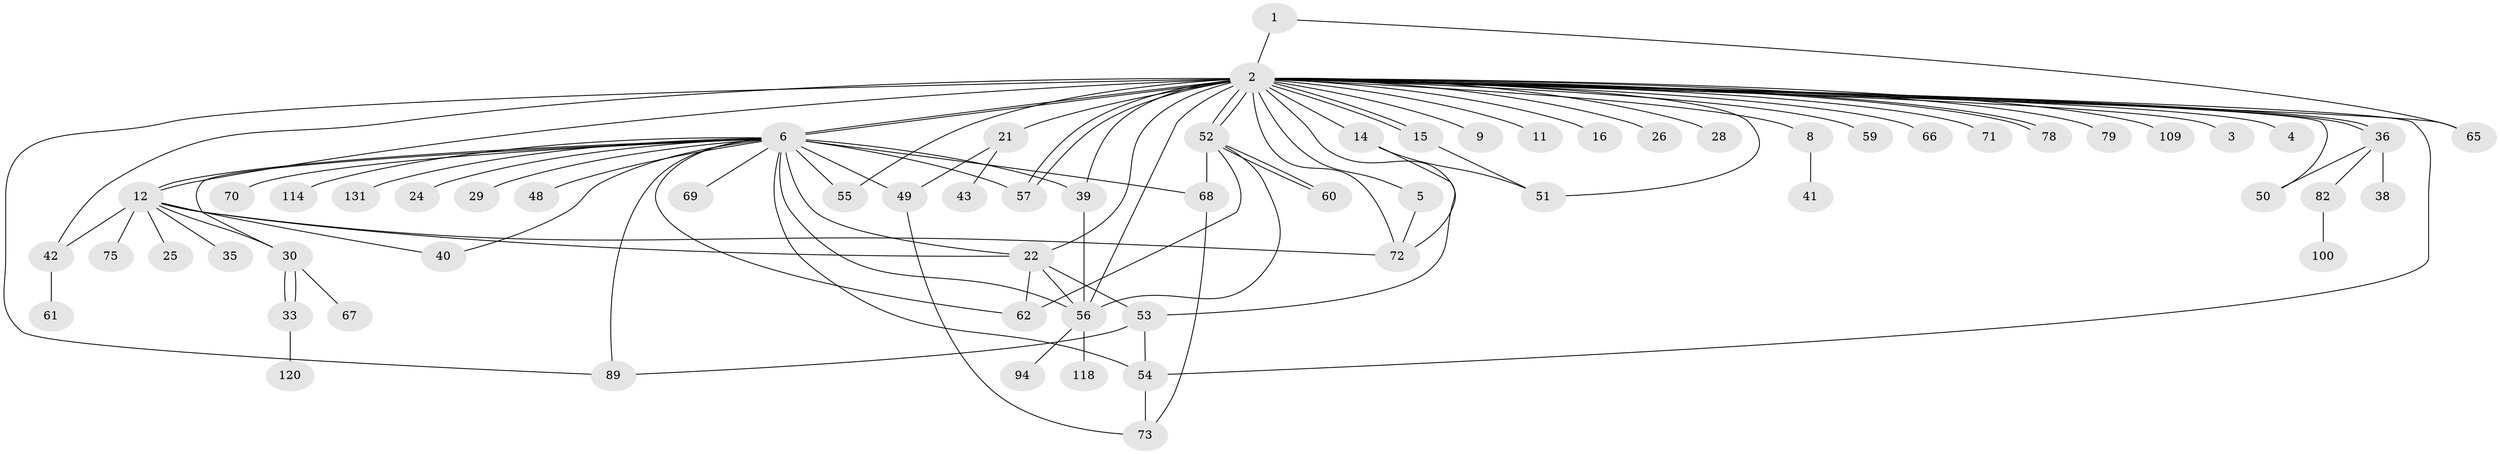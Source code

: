 // original degree distribution, {2: 0.20610687022900764, 61: 0.007633587786259542, 1: 0.4351145038167939, 18: 0.007633587786259542, 6: 0.022900763358778626, 3: 0.09923664122137404, 12: 0.007633587786259542, 5: 0.061068702290076333, 4: 0.09923664122137404, 8: 0.015267175572519083, 9: 0.015267175572519083, 7: 0.022900763358778626}
// Generated by graph-tools (version 1.1) at 2025/14/03/09/25 04:14:30]
// undirected, 65 vertices, 103 edges
graph export_dot {
graph [start="1"]
  node [color=gray90,style=filled];
  1;
  2 [super="+17+63+31+19"];
  3;
  4;
  5 [super="+13"];
  6 [super="+7+108+95+10+23+76+64+47+37+80"];
  8 [super="+20"];
  9 [super="+32"];
  11;
  12 [super="+46+119+98+18"];
  14 [super="+34"];
  15 [super="+58"];
  16;
  21 [super="+45+117"];
  22 [super="+83+102"];
  24;
  25;
  26;
  28;
  29;
  30 [super="+77+105+99+44"];
  33 [super="+101"];
  35;
  36 [super="+129+84"];
  38;
  39 [super="+87"];
  40;
  41;
  42;
  43;
  48;
  49;
  50;
  51 [super="+74"];
  52 [super="+115"];
  53;
  54;
  55;
  56;
  57;
  59;
  60;
  61;
  62;
  65;
  66;
  67;
  68;
  69;
  70;
  71;
  72 [super="+121"];
  73 [super="+96"];
  75;
  78;
  79;
  82;
  89 [super="+110+125"];
  94;
  100;
  109;
  114;
  118;
  120;
  131;
  1 -- 2;
  1 -- 65;
  2 -- 3;
  2 -- 4;
  2 -- 5;
  2 -- 6 [weight=7];
  2 -- 6;
  2 -- 8;
  2 -- 9;
  2 -- 11;
  2 -- 12 [weight=3];
  2 -- 14;
  2 -- 15;
  2 -- 15;
  2 -- 16;
  2 -- 21 [weight=3];
  2 -- 22 [weight=2];
  2 -- 28;
  2 -- 36;
  2 -- 36;
  2 -- 42;
  2 -- 50;
  2 -- 52;
  2 -- 52;
  2 -- 53;
  2 -- 54;
  2 -- 55;
  2 -- 56;
  2 -- 57;
  2 -- 57;
  2 -- 59;
  2 -- 65;
  2 -- 66;
  2 -- 71;
  2 -- 72 [weight=2];
  2 -- 78;
  2 -- 78;
  2 -- 79;
  2 -- 109;
  2 -- 89;
  2 -- 39 [weight=4];
  2 -- 51;
  2 -- 26;
  5 -- 72;
  6 -- 30 [weight=3];
  6 -- 40;
  6 -- 12 [weight=2];
  6 -- 48;
  6 -- 114;
  6 -- 131;
  6 -- 22 [weight=2];
  6 -- 57 [weight=3];
  6 -- 69;
  6 -- 70;
  6 -- 49;
  6 -- 56;
  6 -- 29;
  6 -- 39;
  6 -- 68;
  6 -- 55;
  6 -- 24;
  6 -- 89;
  6 -- 54;
  6 -- 62;
  8 -- 41;
  12 -- 22;
  12 -- 42 [weight=2];
  12 -- 40;
  12 -- 72;
  12 -- 35;
  12 -- 25;
  12 -- 75;
  12 -- 30;
  14 -- 51;
  14 -- 72 [weight=2];
  15 -- 51;
  21 -- 43;
  21 -- 49;
  22 -- 53;
  22 -- 62;
  22 -- 56;
  30 -- 33;
  30 -- 33;
  30 -- 67;
  33 -- 120;
  36 -- 38;
  36 -- 50;
  36 -- 82;
  39 -- 56;
  42 -- 61;
  49 -- 73;
  52 -- 60;
  52 -- 60;
  52 -- 62;
  52 -- 68;
  52 -- 56;
  53 -- 54;
  53 -- 89;
  54 -- 73;
  56 -- 94;
  56 -- 118;
  68 -- 73;
  82 -- 100;
}
